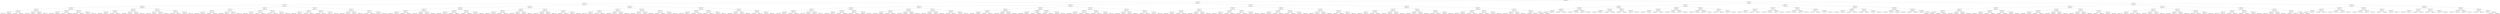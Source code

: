 digraph G{
1296698207 [label="Node{data=[5644, 5644]}"]
1296698207 -> 1874500499
1874500499 [label="Node{data=[3262, 3262]}"]
1874500499 -> 1861713081
1861713081 [label="Node{data=[1878, 1878]}"]
1861713081 -> 1873094900
1873094900 [label="Node{data=[1625, 1625]}"]
1873094900 -> 1923663532
1923663532 [label="Node{data=[1554, 1554]}"]
1923663532 -> 1232448873
1232448873 [label="Node{data=[1062, 1062]}"]
1232448873 -> 473043530
473043530 [label="Node{data=[1054, 1054]}"]
473043530 -> 1519807408
1519807408 [label="Node{data=[1050, 1050]}"]
1519807408 -> 1849641960
1849641960 [label="Node{data=[1048, 1048]}"]
1849641960 -> 172338595
172338595 [label="Node{data=[1047, 1047]}"]
1849641960 -> 115957475
115957475 [label="Node{data=[1049, 1049]}"]
1519807408 -> 1867214437
1867214437 [label="Node{data=[1052, 1052]}"]
1867214437 -> 2067732591
2067732591 [label="Node{data=[1051, 1051]}"]
1867214437 -> 1555077662
1555077662 [label="Node{data=[1053, 1053]}"]
473043530 -> 274909485
274909485 [label="Node{data=[1058, 1058]}"]
274909485 -> 619619586
619619586 [label="Node{data=[1056, 1056]}"]
619619586 -> 655441296
655441296 [label="Node{data=[1055, 1055]}"]
619619586 -> 2141795078
2141795078 [label="Node{data=[1057, 1057]}"]
274909485 -> 2030347903
2030347903 [label="Node{data=[1060, 1060]}"]
2030347903 -> 680778472
680778472 [label="Node{data=[1059, 1059]}"]
2030347903 -> 113287127
113287127 [label="Node{data=[1061, 1061]}"]
1232448873 -> 810007818
810007818 [label="Node{data=[1546, 1546]}"]
810007818 -> 1814876707
1814876707 [label="Node{data=[1066, 1066]}"]
1814876707 -> 1524498900
1524498900 [label="Node{data=[1064, 1064]}"]
1524498900 -> 1482818431
1482818431 [label="Node{data=[1063, 1063]}"]
1524498900 -> 1438665364
1438665364 [label="Node{data=[1065, 1065]}"]
1814876707 -> 1601648581
1601648581 [label="Node{data=[1162, 1162]}"]
1601648581 -> 1972194654
1972194654 [label="Node{data=[1067, 1067]}"]
1601648581 -> 1035780459
1035780459 [label="Node{data=[1164, 1164]}"]
810007818 -> 1786755234
1786755234 [label="Node{data=[1550, 1550]}"]
1786755234 -> 206594871
206594871 [label="Node{data=[1548, 1548]}"]
206594871 -> 329787486
329787486 [label="Node{data=[1547, 1547]}"]
206594871 -> 1220809945
1220809945 [label="Node{data=[1549, 1549]}"]
1786755234 -> 1609109451
1609109451 [label="Node{data=[1552, 1552]}"]
1609109451 -> 1353680602
1353680602 [label="Node{data=[1551, 1551]}"]
1609109451 -> 43494985
43494985 [label="Node{data=[1553, 1553]}"]
1923663532 -> 1788678174
1788678174 [label="Node{data=[1609, 1609]}"]
1788678174 -> 2107497937
2107497937 [label="Node{data=[1562, 1562]}"]
2107497937 -> 1369968110
1369968110 [label="Node{data=[1558, 1558]}"]
1369968110 -> 1861354612
1861354612 [label="Node{data=[1556, 1556]}"]
1861354612 -> 1819141204
1819141204 [label="Node{data=[1555, 1555]}"]
1861354612 -> 2131611485
2131611485 [label="Node{data=[1557, 1557]}"]
1369968110 -> 1859877423
1859877423 [label="Node{data=[1560, 1560]}"]
1859877423 -> 276038180
276038180 [label="Node{data=[1559, 1559]}"]
1859877423 -> 322439994
322439994 [label="Node{data=[1561, 1561]}"]
2107497937 -> 39737639
39737639 [label="Node{data=[1566, 1566]}"]
39737639 -> 937513281
937513281 [label="Node{data=[1564, 1564]}"]
937513281 -> 120848571
120848571 [label="Node{data=[1563, 1563]}"]
937513281 -> 1418115772
1418115772 [label="Node{data=[1565, 1565]}"]
39737639 -> 618747498
618747498 [label="Node{data=[1607, 1607]}"]
618747498 -> 423059694
423059694 [label="Node{data=[1593, 1593]}"]
618747498 -> 1050778283
1050778283 [label="Node{data=[1608, 1608]}"]
1788678174 -> 1595118745
1595118745 [label="Node{data=[1617, 1617]}"]
1595118745 -> 1903155991
1903155991 [label="Node{data=[1613, 1613]}"]
1903155991 -> 1400759748
1400759748 [label="Node{data=[1611, 1611]}"]
1400759748 -> 1631275458
1631275458 [label="Node{data=[1610, 1610]}"]
1400759748 -> 584039968
584039968 [label="Node{data=[1612, 1612]}"]
1903155991 -> 771194381
771194381 [label="Node{data=[1615, 1615]}"]
771194381 -> 295234994
295234994 [label="Node{data=[1614, 1614]}"]
771194381 -> 718717722
718717722 [label="Node{data=[1616, 1616]}"]
1595118745 -> 1966556894
1966556894 [label="Node{data=[1621, 1621]}"]
1966556894 -> 1671842147
1671842147 [label="Node{data=[1619, 1619]}"]
1671842147 -> 897961432
897961432 [label="Node{data=[1618, 1618]}"]
1671842147 -> 701957729
701957729 [label="Node{data=[1620, 1620]}"]
1966556894 -> 1721349171
1721349171 [label="Node{data=[1623, 1623]}"]
1721349171 -> 925172946
925172946 [label="Node{data=[1622, 1622]}"]
1721349171 -> 743826659
743826659 [label="Node{data=[1624, 1624]}"]
1873094900 -> 1025514246
1025514246 [label="Node{data=[1734, 1734]}"]
1025514246 -> 380831933
380831933 [label="Node{data=[1718, 1718]}"]
380831933 -> 162499885
162499885 [label="Node{data=[1679, 1679]}"]
162499885 -> 182325767
182325767 [label="Node{data=[1629, 1629]}"]
182325767 -> 924569713
924569713 [label="Node{data=[1627, 1627]}"]
924569713 -> 971231439
971231439 [label="Node{data=[1626, 1626]}"]
924569713 -> 1288758331
1288758331 [label="Node{data=[1628, 1628]}"]
182325767 -> 920947084
920947084 [label="Node{data=[1631, 1631]}"]
920947084 -> 1595232121
1595232121 [label="Node{data=[1630, 1630]}"]
920947084 -> 2027391484
2027391484 [label="Node{data=[1632, 1632]}"]
162499885 -> 871193569
871193569 [label="Node{data=[1714, 1714]}"]
871193569 -> 559357177
559357177 [label="Node{data=[1712, 1712]}"]
559357177 -> 1422717229
1422717229 [label="Node{data=[1680, 1680]}"]
559357177 -> 269490721
269490721 [label="Node{data=[1713, 1713]}"]
871193569 -> 1232824721
1232824721 [label="Node{data=[1716, 1716]}"]
1232824721 -> 1347556499
1347556499 [label="Node{data=[1715, 1715]}"]
1232824721 -> 1671741997
1671741997 [label="Node{data=[1717, 1717]}"]
380831933 -> 1937050986
1937050986 [label="Node{data=[1726, 1726]}"]
1937050986 -> 1632683380
1632683380 [label="Node{data=[1722, 1722]}"]
1632683380 -> 560374593
560374593 [label="Node{data=[1720, 1720]}"]
560374593 -> 1679210730
1679210730 [label="Node{data=[1719, 1719]}"]
560374593 -> 1062463327
1062463327 [label="Node{data=[1721, 1721]}"]
1632683380 -> 1481633444
1481633444 [label="Node{data=[1724, 1724]}"]
1481633444 -> 1277633095
1277633095 [label="Node{data=[1723, 1723]}"]
1481633444 -> 497484481
497484481 [label="Node{data=[1725, 1725]}"]
1937050986 -> 1039034165
1039034165 [label="Node{data=[1730, 1730]}"]
1039034165 -> 443778274
443778274 [label="Node{data=[1728, 1728]}"]
443778274 -> 1874045169
1874045169 [label="Node{data=[1727, 1727]}"]
443778274 -> 1252462284
1252462284 [label="Node{data=[1729, 1729]}"]
1039034165 -> 79568738
79568738 [label="Node{data=[1732, 1732]}"]
79568738 -> 40685443
40685443 [label="Node{data=[1731, 1731]}"]
79568738 -> 1894390559
1894390559 [label="Node{data=[1733, 1733]}"]
1025514246 -> 38382240
38382240 [label="Node{data=[1787, 1787]}"]
38382240 -> 1987633284
1987633284 [label="Node{data=[1779, 1779]}"]
1987633284 -> 302786847
302786847 [label="Node{data=[1738, 1738]}"]
302786847 -> 840891042
840891042 [label="Node{data=[1736, 1736]}"]
840891042 -> 2102217451
2102217451 [label="Node{data=[1735, 1735]}"]
840891042 -> 1283520774
1283520774 [label="Node{data=[1737, 1737]}"]
302786847 -> 1068987736
1068987736 [label="Node{data=[1756, 1756]}"]
1068987736 -> 2058961894
2058961894 [label="Node{data=[1739, 1739]}"]
1068987736 -> 1840530504
1840530504 [label="Node{data=[1778, 1778]}"]
1987633284 -> 641189937
641189937 [label="Node{data=[1783, 1783]}"]
641189937 -> 573469722
573469722 [label="Node{data=[1781, 1781]}"]
573469722 -> 305706442
305706442 [label="Node{data=[1780, 1780]}"]
573469722 -> 1566647745
1566647745 [label="Node{data=[1782, 1782]}"]
641189937 -> 1158613020
1158613020 [label="Node{data=[1785, 1785]}"]
1158613020 -> 340802051
340802051 [label="Node{data=[1784, 1784]}"]
1158613020 -> 1125206950
1125206950 [label="Node{data=[1786, 1786]}"]
38382240 -> 394932520
394932520 [label="Node{data=[1826, 1826]}"]
394932520 -> 712545325
712545325 [label="Node{data=[1791, 1791]}"]
712545325 -> 1064117059
1064117059 [label="Node{data=[1789, 1789]}"]
1064117059 -> 1986532211
1986532211 [label="Node{data=[1788, 1788]}"]
1064117059 -> 808284135
808284135 [label="Node{data=[1790, 1790]}"]
712545325 -> 1587170355
1587170355 [label="Node{data=[1793, 1793]}"]
1587170355 -> 146475928
146475928 [label="Node{data=[1792, 1792]}"]
1587170355 -> 1048474231
1048474231 [label="Node{data=[1794, 1794]}"]
394932520 -> 1702326280
1702326280 [label="Node{data=[1874, 1874]}"]
1702326280 -> 1761628993
1761628993 [label="Node{data=[1872, 1872]}"]
1761628993 -> 959930930
959930930 [label="Node{data=[1857, 1857]}"]
1761628993 -> 1947681449
1947681449 [label="Node{data=[1873, 1873]}"]
1702326280 -> 708746003
708746003 [label="Node{data=[1876, 1876]}"]
708746003 -> 1095720782
1095720782 [label="Node{data=[1875, 1875]}"]
708746003 -> 1139512231
1139512231 [label="Node{data=[1877, 1877]}"]
1861713081 -> 229086073
229086073 [label="Node{data=[2740, 2740]}"]
229086073 -> 1402959837
1402959837 [label="Node{data=[2027, 2027]}"]
1402959837 -> 1754396623
1754396623 [label="Node{data=[1894, 1894]}"]
1754396623 -> 2012751825
2012751825 [label="Node{data=[1886, 1886]}"]
2012751825 -> 1190481420
1190481420 [label="Node{data=[1882, 1882]}"]
1190481420 -> 1862072464
1862072464 [label="Node{data=[1880, 1880]}"]
1862072464 -> 154424591
154424591 [label="Node{data=[1879, 1879]}"]
1862072464 -> 1061432663
1061432663 [label="Node{data=[1881, 1881]}"]
1190481420 -> 1395491229
1395491229 [label="Node{data=[1884, 1884]}"]
1395491229 -> 1520229136
1520229136 [label="Node{data=[1883, 1883]}"]
1395491229 -> 1898668385
1898668385 [label="Node{data=[1885, 1885]}"]
2012751825 -> 1864094854
1864094854 [label="Node{data=[1890, 1890]}"]
1864094854 -> 1350930833
1350930833 [label="Node{data=[1888, 1888]}"]
1350930833 -> 1820169418
1820169418 [label="Node{data=[1887, 1887]}"]
1350930833 -> 1182257229
1182257229 [label="Node{data=[1889, 1889]}"]
1864094854 -> 2004452321
2004452321 [label="Node{data=[1892, 1892]}"]
2004452321 -> 193760646
193760646 [label="Node{data=[1891, 1891]}"]
2004452321 -> 198677497
198677497 [label="Node{data=[1893, 1893]}"]
1754396623 -> 1943719798
1943719798 [label="Node{data=[1902, 1902]}"]
1943719798 -> 1216818279
1216818279 [label="Node{data=[1898, 1898]}"]
1216818279 -> 654866508
654866508 [label="Node{data=[1896, 1896]}"]
654866508 -> 276262671
276262671 [label="Node{data=[1895, 1895]}"]
654866508 -> 896774920
896774920 [label="Node{data=[1897, 1897]}"]
1216818279 -> 1155945941
1155945941 [label="Node{data=[1900, 1900]}"]
1155945941 -> 541630237
541630237 [label="Node{data=[1899, 1899]}"]
1155945941 -> 200053516
200053516 [label="Node{data=[1901, 1901]}"]
1943719798 -> 590318218
590318218 [label="Node{data=[1906, 1906]}"]
590318218 -> 1435581383
1435581383 [label="Node{data=[1904, 1904]}"]
1435581383 -> 835053087
835053087 [label="Node{data=[1903, 1903]}"]
1435581383 -> 1591633880
1591633880 [label="Node{data=[1905, 1905]}"]
590318218 -> 33213779
33213779 [label="Node{data=[2023, 2023]}"]
33213779 -> 1575584168
1575584168 [label="Node{data=[1912, 1912]}"]
33213779 -> 1124229396
1124229396 [label="Node{data=[2026, 2026]}"]
1402959837 -> 1850682891
1850682891 [label="Node{data=[2042, 2042]}"]
1850682891 -> 956888772
956888772 [label="Node{data=[2035, 2035]}"]
956888772 -> 687723660
687723660 [label="Node{data=[2031, 2031]}"]
687723660 -> 2024217158
2024217158 [label="Node{data=[2029, 2029]}"]
2024217158 -> 1863277615
1863277615 [label="Node{data=[2028, 2028]}"]
2024217158 -> 298789340
298789340 [label="Node{data=[2030, 2030]}"]
687723660 -> 1464915677
1464915677 [label="Node{data=[2033, 2033]}"]
1464915677 -> 392528731
392528731 [label="Node{data=[2032, 2032]}"]
1464915677 -> 35539900
35539900 [label="Node{data=[2034, 2034]}"]
956888772 -> 1786188778
1786188778 [label="Node{data=[2038, 2038]}"]
1786188778 -> 994100807
994100807 [label="Node{data=[2036, 2036]}"]
994100807 -> 324911
324911 [label="Node{data=[2036, 2036]}"]
994100807 -> 1882656056
1882656056 [label="Node{data=[2037, 2037]}"]
1786188778 -> 571324567
571324567 [label="Node{data=[2040, 2040]}"]
571324567 -> 532820079
532820079 [label="Node{data=[2039, 2039]}"]
571324567 -> 952632117
952632117 [label="Node{data=[2041, 2041]}"]
1850682891 -> 1893636057
1893636057 [label="Node{data=[2732, 2732]}"]
1893636057 -> 1062752341
1062752341 [label="Node{data=[2492, 2492]}"]
1062752341 -> 832003737
832003737 [label="Node{data=[2345, 2345]}"]
832003737 -> 1228812853
1228812853 [label="Node{data=[2126, 2126]}"]
832003737 -> 1306137748
1306137748 [label="Node{data=[2363, 2363]}"]
1062752341 -> 821903234
821903234 [label="Node{data=[2535, 2535]}"]
821903234 -> 999677074
999677074 [label="Node{data=[2511, 2511]}"]
821903234 -> 50527823
50527823 [label="Node{data=[2731, 2731]}"]
1893636057 -> 518071311
518071311 [label="Node{data=[2736, 2736]}"]
518071311 -> 1203308926
1203308926 [label="Node{data=[2734, 2734]}"]
1203308926 -> 1390230615
1390230615 [label="Node{data=[2733, 2733]}"]
1203308926 -> 1186545861
1186545861 [label="Node{data=[2735, 2735]}"]
518071311 -> 1366279489
1366279489 [label="Node{data=[2738, 2738]}"]
1366279489 -> 1578292459
1578292459 [label="Node{data=[2737, 2737]}"]
1366279489 -> 1704355066
1704355066 [label="Node{data=[2739, 2739]}"]
229086073 -> 1764077541
1764077541 [label="Node{data=[3018, 3018]}"]
1764077541 -> 1187985997
1187985997 [label="Node{data=[2838, 2838]}"]
1187985997 -> 246549491
246549491 [label="Node{data=[2830, 2830]}"]
246549491 -> 1481973611
1481973611 [label="Node{data=[2815, 2815]}"]
1481973611 -> 483121411
483121411 [label="Node{data=[2742, 2742]}"]
483121411 -> 602510725
602510725 [label="Node{data=[2741, 2741]}"]
483121411 -> 1025175448
1025175448 [label="Node{data=[2743, 2743]}"]
1481973611 -> 1304690967
1304690967 [label="Node{data=[2828, 2828]}"]
1304690967 -> 260426349
260426349 [label="Node{data=[2827, 2827]}"]
1304690967 -> 1622094757
1622094757 [label="Node{data=[2829, 2829]}"]
246549491 -> 170096135
170096135 [label="Node{data=[2834, 2834]}"]
170096135 -> 1736577773
1736577773 [label="Node{data=[2832, 2832]}"]
1736577773 -> 1182104274
1182104274 [label="Node{data=[2831, 2831]}"]
1736577773 -> 1600015266
1600015266 [label="Node{data=[2833, 2833]}"]
170096135 -> 1314688256
1314688256 [label="Node{data=[2836, 2836]}"]
1314688256 -> 968813404
968813404 [label="Node{data=[2835, 2835]}"]
1314688256 -> 1416672595
1416672595 [label="Node{data=[2837, 2837]}"]
1187985997 -> 2036266788
2036266788 [label="Node{data=[2892, 2892]}"]
2036266788 -> 1405112706
1405112706 [label="Node{data=[2842, 2842]}"]
1405112706 -> 493532333
493532333 [label="Node{data=[2840, 2840]}"]
493532333 -> 1289830526
1289830526 [label="Node{data=[2839, 2839]}"]
493532333 -> 1107851537
1107851537 [label="Node{data=[2841, 2841]}"]
1405112706 -> 320175251
320175251 [label="Node{data=[2845, 2845]}"]
320175251 -> 1536322944
1536322944 [label="Node{data=[2843, 2843]}"]
320175251 -> 490091580
490091580 [label="Node{data=[2863, 2863]}"]
2036266788 -> 485951098
485951098 [label="Node{data=[2944, 2944]}"]
485951098 -> 616435859
616435859 [label="Node{data=[2911, 2911]}"]
616435859 -> 1820891113
1820891113 [label="Node{data=[2909, 2909]}"]
616435859 -> 1085528464
1085528464 [label="Node{data=[2926, 2926]}"]
485951098 -> 1691603754
1691603754 [label="Node{data=[3016, 3016]}"]
1691603754 -> 817720747
817720747 [label="Node{data=[2990, 2990]}"]
1691603754 -> 413303690
413303690 [label="Node{data=[3017, 3017]}"]
1764077541 -> 1183032919
1183032919 [label="Node{data=[3188, 3188]}"]
1183032919 -> 1010001710
1010001710 [label="Node{data=[3026, 3026]}"]
1010001710 -> 1731761462
1731761462 [label="Node{data=[3022, 3022]}"]
1731761462 -> 1804268680
1804268680 [label="Node{data=[3020, 3020]}"]
1804268680 -> 811620016
811620016 [label="Node{data=[3019, 3019]}"]
1804268680 -> 390942085
390942085 [label="Node{data=[3021, 3021]}"]
1731761462 -> 880802687
880802687 [label="Node{data=[3024, 3024]}"]
880802687 -> 141391820
141391820 [label="Node{data=[3023, 3023]}"]
880802687 -> 982148519
982148519 [label="Node{data=[3025, 3025]}"]
1010001710 -> 1205220886
1205220886 [label="Node{data=[3056, 3056]}"]
1205220886 -> 205097360
205097360 [label="Node{data=[3028, 3028]}"]
205097360 -> 1862884556
1862884556 [label="Node{data=[3027, 3027]}"]
205097360 -> 105360343
105360343 [label="Node{data=[3032, 3032]}"]
1205220886 -> 1884773263
1884773263 [label="Node{data=[3186, 3186]}"]
1884773263 -> 811743516
811743516 [label="Node{data=[3062, 3062]}"]
1884773263 -> 363396320
363396320 [label="Node{data=[3187, 3187]}"]
1183032919 -> 772465809
772465809 [label="Node{data=[3196, 3196]}"]
772465809 -> 1691044348
1691044348 [label="Node{data=[3192, 3192]}"]
1691044348 -> 1170224800
1170224800 [label="Node{data=[3190, 3190]}"]
1170224800 -> 392011012
392011012 [label="Node{data=[3189, 3189]}"]
1170224800 -> 1846205714
1846205714 [label="Node{data=[3191, 3191]}"]
1691044348 -> 1353776518
1353776518 [label="Node{data=[3194, 3194]}"]
1353776518 -> 335655942
335655942 [label="Node{data=[3193, 3193]}"]
1353776518 -> 1867492927
1867492927 [label="Node{data=[3195, 3195]}"]
772465809 -> 1469385865
1469385865 [label="Node{data=[3200, 3200]}"]
1469385865 -> 2004784
2004784 [label="Node{data=[3198, 3198]}"]
2004784 -> 421962417
421962417 [label="Node{data=[3197, 3197]}"]
2004784 -> 185256444
185256444 [label="Node{data=[3199, 3199]}"]
1469385865 -> 1946451280
1946451280 [label="Node{data=[3260, 3260]}"]
1946451280 -> 14144503
14144503 [label="Node{data=[3201, 3201]}"]
1946451280 -> 751360630
751360630 [label="Node{data=[3261, 3261]}"]
1874500499 -> 1909498682
1909498682 [label="Node{data=[4799, 4799]}"]
1909498682 -> 652848813
652848813 [label="Node{data=[3918, 3918]}"]
652848813 -> 413108716
413108716 [label="Node{data=[3347, 3347]}"]
413108716 -> 1919876067
1919876067 [label="Node{data=[3278, 3278]}"]
1919876067 -> 114515943
114515943 [label="Node{data=[3270, 3270]}"]
114515943 -> 1831081302
1831081302 [label="Node{data=[3266, 3266]}"]
1831081302 -> 152056311
152056311 [label="Node{data=[3264, 3264]}"]
152056311 -> 203711189
203711189 [label="Node{data=[3263, 3263]}"]
152056311 -> 269760721
269760721 [label="Node{data=[3265, 3265]}"]
1831081302 -> 1565983008
1565983008 [label="Node{data=[3268, 3268]}"]
1565983008 -> 1430265076
1430265076 [label="Node{data=[3267, 3267]}"]
1565983008 -> 2061368899
2061368899 [label="Node{data=[3269, 3269]}"]
114515943 -> 1262392185
1262392185 [label="Node{data=[3274, 3274]}"]
1262392185 -> 780518719
780518719 [label="Node{data=[3272, 3272]}"]
780518719 -> 2079837095
2079837095 [label="Node{data=[3271, 3271]}"]
780518719 -> 1850543484
1850543484 [label="Node{data=[3273, 3273]}"]
1262392185 -> 1364717207
1364717207 [label="Node{data=[3276, 3276]}"]
1364717207 -> 1367045567
1367045567 [label="Node{data=[3275, 3275]}"]
1364717207 -> 336869060
336869060 [label="Node{data=[3277, 3277]}"]
1919876067 -> 313851863
313851863 [label="Node{data=[3286, 3286]}"]
313851863 -> 2088343616
2088343616 [label="Node{data=[3282, 3282]}"]
2088343616 -> 1990577405
1990577405 [label="Node{data=[3280, 3280]}"]
1990577405 -> 1135769339
1135769339 [label="Node{data=[3279, 3279]}"]
1990577405 -> 1993171741
1993171741 [label="Node{data=[3281, 3281]}"]
2088343616 -> 1187405340
1187405340 [label="Node{data=[3284, 3284]}"]
1187405340 -> 509390877
509390877 [label="Node{data=[3283, 3283]}"]
1187405340 -> 1309218947
1309218947 [label="Node{data=[3285, 3285]}"]
313851863 -> 1396789204
1396789204 [label="Node{data=[3343, 3343]}"]
1396789204 -> 654564638
654564638 [label="Node{data=[3341, 3341]}"]
654564638 -> 1545883067
1545883067 [label="Node{data=[3313, 3313]}"]
654564638 -> 1525648316
1525648316 [label="Node{data=[3342, 3342]}"]
1396789204 -> 50942170
50942170 [label="Node{data=[3345, 3345]}"]
50942170 -> 979076744
979076744 [label="Node{data=[3344, 3344]}"]
50942170 -> 1147952621
1147952621 [label="Node{data=[3346, 3346]}"]
413108716 -> 1660456119
1660456119 [label="Node{data=[3363, 3363]}"]
1660456119 -> 733908914
733908914 [label="Node{data=[3355, 3355]}"]
733908914 -> 1295463307
1295463307 [label="Node{data=[3351, 3351]}"]
1295463307 -> 1804766453
1804766453 [label="Node{data=[3349, 3349]}"]
1804766453 -> 1302931460
1302931460 [label="Node{data=[3348, 3348]}"]
1804766453 -> 305523996
305523996 [label="Node{data=[3350, 3350]}"]
1295463307 -> 1718239162
1718239162 [label="Node{data=[3353, 3353]}"]
1718239162 -> 425779878
425779878 [label="Node{data=[3352, 3352]}"]
1718239162 -> 487395462
487395462 [label="Node{data=[3354, 3354]}"]
733908914 -> 544031542
544031542 [label="Node{data=[3359, 3359]}"]
544031542 -> 399327086
399327086 [label="Node{data=[3357, 3357]}"]
399327086 -> 153524963
153524963 [label="Node{data=[3356, 3356]}"]
399327086 -> 2094670433
2094670433 [label="Node{data=[3358, 3358]}"]
544031542 -> 920959551
920959551 [label="Node{data=[3361, 3361]}"]
920959551 -> 1219286466
1219286466 [label="Node{data=[3360, 3360]}"]
920959551 -> 1977663414
1977663414 [label="Node{data=[3362, 3362]}"]
1660456119 -> 1476678209
1476678209 [label="Node{data=[3371, 3371]}"]
1476678209 -> 1268919868
1268919868 [label="Node{data=[3367, 3367]}"]
1268919868 -> 1695477839
1695477839 [label="Node{data=[3365, 3365]}"]
1695477839 -> 358870615
358870615 [label="Node{data=[3364, 3364]}"]
1695477839 -> 1871651040
1871651040 [label="Node{data=[3366, 3366]}"]
1268919868 -> 897986787
897986787 [label="Node{data=[3369, 3369]}"]
897986787 -> 655893140
655893140 [label="Node{data=[3368, 3368]}"]
897986787 -> 755200374
755200374 [label="Node{data=[3370, 3370]}"]
1476678209 -> 1000197142
1000197142 [label="Node{data=[3375, 3375]}"]
1000197142 -> 1058599598
1058599598 [label="Node{data=[3373, 3373]}"]
1058599598 -> 1500674907
1500674907 [label="Node{data=[3372, 3372]}"]
1058599598 -> 1867266498
1867266498 [label="Node{data=[3374, 3374]}"]
1000197142 -> 988063041
988063041 [label="Node{data=[3697, 3697]}"]
988063041 -> 1116847409
1116847409 [label="Node{data=[3376, 3376]}"]
988063041 -> 150191771
150191771 [label="Node{data=[3802, 3802]}"]
652848813 -> 117376110
117376110 [label="Node{data=[3968, 3968]}"]
117376110 -> 430860125
430860125 [label="Node{data=[3952, 3952]}"]
430860125 -> 1444493676
1444493676 [label="Node{data=[3944, 3944]}"]
1444493676 -> 1124815442
1124815442 [label="Node{data=[3940, 3940]}"]
1124815442 -> 1026159145
1026159145 [label="Node{data=[3938, 3938]}"]
1026159145 -> 1465384542
1465384542 [label="Node{data=[3937, 3937]}"]
1026159145 -> 1209696129
1209696129 [label="Node{data=[3939, 3939]}"]
1124815442 -> 1369062674
1369062674 [label="Node{data=[3942, 3942]}"]
1369062674 -> 600843698
600843698 [label="Node{data=[3941, 3941]}"]
1369062674 -> 1268615832
1268615832 [label="Node{data=[3943, 3943]}"]
1444493676 -> 1348469277
1348469277 [label="Node{data=[3948, 3948]}"]
1348469277 -> 1343408046
1343408046 [label="Node{data=[3946, 3946]}"]
1343408046 -> 1917687211
1917687211 [label="Node{data=[3945, 3945]}"]
1343408046 -> 1436751920
1436751920 [label="Node{data=[3947, 3947]}"]
1348469277 -> 84117619
84117619 [label="Node{data=[3950, 3950]}"]
84117619 -> 1131020490
1131020490 [label="Node{data=[3949, 3949]}"]
84117619 -> 1569994177
1569994177 [label="Node{data=[3951, 3951]}"]
430860125 -> 280745179
280745179 [label="Node{data=[3960, 3960]}"]
280745179 -> 157456047
157456047 [label="Node{data=[3956, 3956]}"]
157456047 -> 446540569
446540569 [label="Node{data=[3954, 3954]}"]
446540569 -> 1725677494
1725677494 [label="Node{data=[3953, 3953]}"]
446540569 -> 680047290
680047290 [label="Node{data=[3955, 3955]}"]
157456047 -> 893558506
893558506 [label="Node{data=[3958, 3958]}"]
893558506 -> 1123036728
1123036728 [label="Node{data=[3957, 3957]}"]
893558506 -> 2045583327
2045583327 [label="Node{data=[3959, 3959]}"]
280745179 -> 337477434
337477434 [label="Node{data=[3964, 3964]}"]
337477434 -> 889783965
889783965 [label="Node{data=[3962, 3962]}"]
889783965 -> 1993048042
1993048042 [label="Node{data=[3961, 3961]}"]
889783965 -> 1732875531
1732875531 [label="Node{data=[3963, 3963]}"]
337477434 -> 408081015
408081015 [label="Node{data=[3966, 3966]}"]
408081015 -> 1704071694
1704071694 [label="Node{data=[3965, 3965]}"]
408081015 -> 1208681849
1208681849 [label="Node{data=[3967, 3967]}"]
117376110 -> 1673605310
1673605310 [label="Node{data=[4238, 4238]}"]
1673605310 -> 1829668827
1829668827 [label="Node{data=[3976, 3976]}"]
1829668827 -> 419035670
419035670 [label="Node{data=[3972, 3972]}"]
419035670 -> 139007165
139007165 [label="Node{data=[3970, 3970]}"]
139007165 -> 1659339210
1659339210 [label="Node{data=[3969, 3969]}"]
139007165 -> 2068767250
2068767250 [label="Node{data=[3971, 3971]}"]
419035670 -> 749772327
749772327 [label="Node{data=[3974, 3974]}"]
749772327 -> 1822198768
1822198768 [label="Node{data=[3973, 3973]}"]
749772327 -> 841723512
841723512 [label="Node{data=[3975, 3975]}"]
1829668827 -> 1056543837
1056543837 [label="Node{data=[4202, 4202]}"]
1056543837 -> 370177027
370177027 [label="Node{data=[4034, 4034]}"]
370177027 -> 517713466
517713466 [label="Node{data=[3983, 3983]}"]
370177027 -> 1902939127
1902939127 [label="Node{data=[4176, 4176]}"]
1056543837 -> 63283963
63283963 [label="Node{data=[4236, 4236]}"]
63283963 -> 375418604
375418604 [label="Node{data=[4203, 4203]}"]
63283963 -> 1435084900
1435084900 [label="Node{data=[4237, 4237]}"]
1673605310 -> 1085256209
1085256209 [label="Node{data=[4246, 4246]}"]
1085256209 -> 1859322501
1859322501 [label="Node{data=[4242, 4242]}"]
1859322501 -> 2068911805
2068911805 [label="Node{data=[4240, 4240]}"]
2068911805 -> 1661160251
1661160251 [label="Node{data=[4239, 4239]}"]
2068911805 -> 1585529456
1585529456 [label="Node{data=[4241, 4241]}"]
1859322501 -> 682669071
682669071 [label="Node{data=[4244, 4244]}"]
682669071 -> 1529326426
1529326426 [label="Node{data=[4243, 4243]}"]
682669071 -> 570714518
570714518 [label="Node{data=[4245, 4245]}"]
1085256209 -> 1984052580
1984052580 [label="Node{data=[4795, 4795]}"]
1984052580 -> 1543503727
1543503727 [label="Node{data=[4248, 4248]}"]
1543503727 -> 1038414385
1038414385 [label="Node{data=[4247, 4247]}"]
1543503727 -> 1017996482
1017996482 [label="Node{data=[4776, 4776]}"]
1984052580 -> 1541658414
1541658414 [label="Node{data=[4797, 4797]}"]
1541658414 -> 2135117754
2135117754 [label="Node{data=[4796, 4796]}"]
1541658414 -> 1697402649
1697402649 [label="Node{data=[4798, 4798]}"]
1909498682 -> 854637578
854637578 [label="Node{data=[4915, 4915]}"]
854637578 -> 2003781597
2003781597 [label="Node{data=[4883, 4883]}"]
2003781597 -> 305461269
305461269 [label="Node{data=[4815, 4815]}"]
305461269 -> 359086541
359086541 [label="Node{data=[4807, 4807]}"]
359086541 -> 583063431
583063431 [label="Node{data=[4803, 4803]}"]
583063431 -> 790375853
790375853 [label="Node{data=[4801, 4801]}"]
790375853 -> 450731019
450731019 [label="Node{data=[4800, 4800]}"]
790375853 -> 920156108
920156108 [label="Node{data=[4802, 4802]}"]
583063431 -> 310436479
310436479 [label="Node{data=[4805, 4805]}"]
310436479 -> 1556075719
1556075719 [label="Node{data=[4804, 4804]}"]
310436479 -> 720643743
720643743 [label="Node{data=[4806, 4806]}"]
359086541 -> 1600606746
1600606746 [label="Node{data=[4811, 4811]}"]
1600606746 -> 1256308883
1256308883 [label="Node{data=[4809, 4809]}"]
1256308883 -> 1750740196
1750740196 [label="Node{data=[4808, 4808]}"]
1256308883 -> 1662074798
1662074798 [label="Node{data=[4810, 4810]}"]
1600606746 -> 100882004
100882004 [label="Node{data=[4813, 4813]}"]
100882004 -> 1109584735
1109584735 [label="Node{data=[4812, 4812]}"]
100882004 -> 2074526451
2074526451 [label="Node{data=[4814, 4814]}"]
305461269 -> 287338086
287338086 [label="Node{data=[4875, 4875]}"]
287338086 -> 227355616
227355616 [label="Node{data=[4819, 4819]}"]
227355616 -> 1478508829
1478508829 [label="Node{data=[4817, 4817]}"]
1478508829 -> 366784944
366784944 [label="Node{data=[4816, 4816]}"]
1478508829 -> 127774259
127774259 [label="Node{data=[4818, 4818]}"]
227355616 -> 1663780619
1663780619 [label="Node{data=[4821, 4821]}"]
1663780619 -> 970578650
970578650 [label="Node{data=[4820, 4820]}"]
1663780619 -> 1241038176
1241038176 [label="Node{data=[4822, 4822]}"]
287338086 -> 595488346
595488346 [label="Node{data=[4879, 4879]}"]
595488346 -> 450127393
450127393 [label="Node{data=[4877, 4877]}"]
450127393 -> 1831628971
1831628971 [label="Node{data=[4876, 4876]}"]
450127393 -> 1639175123
1639175123 [label="Node{data=[4878, 4878]}"]
595488346 -> 829390081
829390081 [label="Node{data=[4881, 4881]}"]
829390081 -> 146010211
146010211 [label="Node{data=[4880, 4880]}"]
829390081 -> 102002934
102002934 [label="Node{data=[4882, 4882]}"]
2003781597 -> 2034636460
2034636460 [label="Node{data=[4899, 4899]}"]
2034636460 -> 864807920
864807920 [label="Node{data=[4891, 4891]}"]
864807920 -> 606876938
606876938 [label="Node{data=[4887, 4887]}"]
606876938 -> 18510521
18510521 [label="Node{data=[4885, 4885]}"]
18510521 -> 1218508608
1218508608 [label="Node{data=[4884, 4884]}"]
18510521 -> 605569487
605569487 [label="Node{data=[4886, 4886]}"]
606876938 -> 1633264675
1633264675 [label="Node{data=[4889, 4889]}"]
1633264675 -> 855936267
855936267 [label="Node{data=[4888, 4888]}"]
1633264675 -> 2085709532
2085709532 [label="Node{data=[4890, 4890]}"]
864807920 -> 446776992
446776992 [label="Node{data=[4895, 4895]}"]
446776992 -> 922063211
922063211 [label="Node{data=[4893, 4893]}"]
922063211 -> 562970219
562970219 [label="Node{data=[4892, 4892]}"]
922063211 -> 1444858624
1444858624 [label="Node{data=[4894, 4894]}"]
446776992 -> 1176113957
1176113957 [label="Node{data=[4897, 4897]}"]
1176113957 -> 1551809604
1551809604 [label="Node{data=[4896, 4896]}"]
1176113957 -> 215203014
215203014 [label="Node{data=[4898, 4898]}"]
2034636460 -> 741683351
741683351 [label="Node{data=[4907, 4907]}"]
741683351 -> 983604495
983604495 [label="Node{data=[4903, 4903]}"]
983604495 -> 320178819
320178819 [label="Node{data=[4901, 4901]}"]
320178819 -> 45162923
45162923 [label="Node{data=[4900, 4900]}"]
320178819 -> 117774562
117774562 [label="Node{data=[4902, 4902]}"]
983604495 -> 972273128
972273128 [label="Node{data=[4905, 4905]}"]
972273128 -> 109932999
109932999 [label="Node{data=[4904, 4904]}"]
972273128 -> 230335684
230335684 [label="Node{data=[4906, 4906]}"]
741683351 -> 576155545
576155545 [label="Node{data=[4911, 4911]}"]
576155545 -> 103793358
103793358 [label="Node{data=[4909, 4909]}"]
103793358 -> 1807845509
1807845509 [label="Node{data=[4908, 4908]}"]
103793358 -> 864390589
864390589 [label="Node{data=[4910, 4910]}"]
576155545 -> 708249587
708249587 [label="Node{data=[4913, 4913]}"]
708249587 -> 1383504329
1383504329 [label="Node{data=[4912, 4912]}"]
708249587 -> 890545826
890545826 [label="Node{data=[4914, 4914]}"]
854637578 -> 719531480
719531480 [label="Node{data=[5035, 5035]}"]
719531480 -> 955891688
955891688 [label="Node{data=[4991, 4991]}"]
955891688 -> 1579667951
1579667951 [label="Node{data=[4984, 4984]}"]
1579667951 -> 1318473023
1318473023 [label="Node{data=[4919, 4919]}"]
1318473023 -> 2099786968
2099786968 [label="Node{data=[4917, 4917]}"]
2099786968 -> 148623978
148623978 [label="Node{data=[4916, 4916]}"]
2099786968 -> 1746129463
1746129463 [label="Node{data=[4918, 4918]}"]
1318473023 -> 345019839
345019839 [label="Node{data=[4948, 4948]}"]
345019839 -> 681766145
681766145 [label="Node{data=[4938, 4938]}"]
345019839 -> 2117874429
2117874429 [label="Node{data=[4983, 4983]}"]
1579667951 -> 138990951
138990951 [label="Node{data=[4987, 4987]}"]
138990951 -> 417699004
417699004 [label="Node{data=[4985, 4985]}"]
417699004 -> 663795780
663795780 [label="Node{data=[4985, 4985]}"]
417699004 -> 950328721
950328721 [label="Node{data=[4986, 4986]}"]
138990951 -> 1988744207
1988744207 [label="Node{data=[4989, 4989]}"]
1988744207 -> 1123941910
1123941910 [label="Node{data=[4988, 4988]}"]
1988744207 -> 1619864725
1619864725 [label="Node{data=[4990, 4990]}"]
955891688 -> 2128293184
2128293184 [label="Node{data=[5027, 5027]}"]
2128293184 -> 1179301688
1179301688 [label="Node{data=[4995, 4995]}"]
1179301688 -> 1802173609
1802173609 [label="Node{data=[4993, 4993]}"]
1802173609 -> 1644862677
1644862677 [label="Node{data=[4992, 4992]}"]
1802173609 -> 1167858937
1167858937 [label="Node{data=[4994, 4994]}"]
1179301688 -> 1450999813
1450999813 [label="Node{data=[5025, 5025]}"]
1450999813 -> 1791992279
1791992279 [label="Node{data=[4996, 4996]}"]
1450999813 -> 1553294447
1553294447 [label="Node{data=[5026, 5026]}"]
2128293184 -> 2043396304
2043396304 [label="Node{data=[5031, 5031]}"]
2043396304 -> 1267014468
1267014468 [label="Node{data=[5029, 5029]}"]
1267014468 -> 1557383930
1557383930 [label="Node{data=[5028, 5028]}"]
1267014468 -> 731020051
731020051 [label="Node{data=[5030, 5030]}"]
2043396304 -> 209253361
209253361 [label="Node{data=[5033, 5033]}"]
209253361 -> 1866765825
1866765825 [label="Node{data=[5032, 5032]}"]
209253361 -> 763495689
763495689 [label="Node{data=[5034, 5034]}"]
719531480 -> 359704905
359704905 [label="Node{data=[5138, 5138]}"]
359704905 -> 1583097709
1583097709 [label="Node{data=[5130, 5130]}"]
1583097709 -> 367216185
367216185 [label="Node{data=[5085, 5085]}"]
367216185 -> 678732737
678732737 [label="Node{data=[5037, 5037]}"]
678732737 -> 945716583
945716583 [label="Node{data=[5036, 5036]}"]
678732737 -> 126243406
126243406 [label="Node{data=[5038, 5038]}"]
367216185 -> 140189193
140189193 [label="Node{data=[5128, 5128]}"]
140189193 -> 96259688
96259688 [label="Node{data=[5102, 5102]}"]
140189193 -> 1321352957
1321352957 [label="Node{data=[5129, 5129]}"]
1583097709 -> 2070090057
2070090057 [label="Node{data=[5134, 5134]}"]
2070090057 -> 731439994
731439994 [label="Node{data=[5132, 5132]}"]
731439994 -> 1219799023
1219799023 [label="Node{data=[5131, 5131]}"]
731439994 -> 392060370
392060370 [label="Node{data=[5133, 5133]}"]
2070090057 -> 1960111913
1960111913 [label="Node{data=[5136, 5136]}"]
1960111913 -> 414929402
414929402 [label="Node{data=[5135, 5135]}"]
1960111913 -> 1969034973
1969034973 [label="Node{data=[5137, 5137]}"]
359704905 -> 268989801
268989801 [label="Node{data=[5146, 5146]}"]
268989801 -> 1131838950
1131838950 [label="Node{data=[5142, 5142]}"]
1131838950 -> 16830707
16830707 [label="Node{data=[5140, 5140]}"]
16830707 -> 485938672
485938672 [label="Node{data=[5139, 5139]}"]
16830707 -> 1325815866
1325815866 [label="Node{data=[5141, 5141]}"]
1131838950 -> 1072665969
1072665969 [label="Node{data=[5144, 5144]}"]
1072665969 -> 955206967
955206967 [label="Node{data=[5143, 5143]}"]
1072665969 -> 312231567
312231567 [label="Node{data=[5145, 5145]}"]
268989801 -> 1873152878
1873152878 [label="Node{data=[5641, 5641]}"]
1873152878 -> 740380662
740380662 [label="Node{data=[5637, 5637]}"]
740380662 -> 1860516272
1860516272 [label="Node{data=[5464, 5464]}"]
740380662 -> 515744477
515744477 [label="Node{data=[5640, 5640]}"]
1873152878 -> 1100953375
1100953375 [label="Node{data=[5643, 5643]}"]
1100953375 -> 1743232549
1743232549 [label="Node{data=[5642, 5642]}"]
1100953375 -> 545784784
545784784 [label="Node{data=[5644, 5644]}"]
1296698207 -> 1397810774
1397810774 [label="Node{data=[5907, 5907]}"]
1397810774 -> 1808729324
1808729324 [label="Node{data=[5709, 5709]}"]
1808729324 -> 813873414
813873414 [label="Node{data=[5677, 5677]}"]
813873414 -> 1349827141
1349827141 [label="Node{data=[5652, 5652]}"]
1349827141 -> 79860811
79860811 [label="Node{data=[5648, 5648]}"]
79860811 -> 398006363
398006363 [label="Node{data=[5646, 5646]}"]
398006363 -> 844548387
844548387 [label="Node{data=[5645, 5645]}"]
844548387 -> 1199963070
1199963070 [label="Node{data=[5645, 5645]}"]
844548387 -> 1475698633
1475698633 [label="Node{data=[5646, 5646]}"]
398006363 -> 147975852
147975852 [label="Node{data=[5647, 5647]}"]
147975852 -> 206184772
206184772 [label="Node{data=[5647, 5647]}"]
147975852 -> 1685742456
1685742456 [label="Node{data=[5648, 5648]}"]
79860811 -> 428630825
428630825 [label="Node{data=[5650, 5650]}"]
428630825 -> 514804282
514804282 [label="Node{data=[5649, 5649]}"]
514804282 -> 1127356586
1127356586 [label="Node{data=[5649, 5649]}"]
514804282 -> 1952764439
1952764439 [label="Node{data=[5650, 5650]}"]
428630825 -> 244015769
244015769 [label="Node{data=[5651, 5651]}"]
244015769 -> 1787889640
1787889640 [label="Node{data=[5651, 5651]}"]
244015769 -> 968205656
968205656 [label="Node{data=[5652, 5652]}"]
1349827141 -> 1796422675
1796422675 [label="Node{data=[5656, 5656]}"]
1796422675 -> 1054409794
1054409794 [label="Node{data=[5654, 5654]}"]
1054409794 -> 1544940086
1544940086 [label="Node{data=[5653, 5653]}"]
1544940086 -> 1209932681
1209932681 [label="Node{data=[5653, 5653]}"]
1544940086 -> 975131965
975131965 [label="Node{data=[5654, 5654]}"]
1054409794 -> 1276296488
1276296488 [label="Node{data=[5655, 5655]}"]
1276296488 -> 1067825862
1067825862 [label="Node{data=[5655, 5655]}"]
1276296488 -> 123677928
123677928 [label="Node{data=[5656, 5656]}"]
1796422675 -> 1193879427
1193879427 [label="Node{data=[5673, 5673]}"]
1193879427 -> 512440755
512440755 [label="Node{data=[5671, 5671]}"]
512440755 -> 216716078
216716078 [label="Node{data=[5657, 5657]}"]
512440755 -> 1915524663
1915524663 [label="Node{data=[5672, 5672]}"]
1193879427 -> 2092413646
2092413646 [label="Node{data=[5675, 5675]}"]
2092413646 -> 993413706
993413706 [label="Node{data=[5674, 5674]}"]
2092413646 -> 1637850529
1637850529 [label="Node{data=[5676, 5676]}"]
813873414 -> 1997812363
1997812363 [label="Node{data=[5693, 5693]}"]
1997812363 -> 913624933
913624933 [label="Node{data=[5685, 5685]}"]
913624933 -> 1067034619
1067034619 [label="Node{data=[5681, 5681]}"]
1067034619 -> 586565436
586565436 [label="Node{data=[5679, 5679]}"]
586565436 -> 1948297603
1948297603 [label="Node{data=[5678, 5678]}"]
586565436 -> 1681870725
1681870725 [label="Node{data=[5680, 5680]}"]
1067034619 -> 376150662
376150662 [label="Node{data=[5683, 5683]}"]
376150662 -> 104128720
104128720 [label="Node{data=[5682, 5682]}"]
376150662 -> 1999191332
1999191332 [label="Node{data=[5684, 5684]}"]
913624933 -> 1777604387
1777604387 [label="Node{data=[5689, 5689]}"]
1777604387 -> 595664689
595664689 [label="Node{data=[5687, 5687]}"]
595664689 -> 34753009
34753009 [label="Node{data=[5686, 5686]}"]
595664689 -> 1022133386
1022133386 [label="Node{data=[5688, 5688]}"]
1777604387 -> 1978192187
1978192187 [label="Node{data=[5691, 5691]}"]
1978192187 -> 1589321760
1589321760 [label="Node{data=[5690, 5690]}"]
1978192187 -> 1324787655
1324787655 [label="Node{data=[5692, 5692]}"]
1997812363 -> 384213575
384213575 [label="Node{data=[5701, 5701]}"]
384213575 -> 624216233
624216233 [label="Node{data=[5697, 5697]}"]
624216233 -> 579421711
579421711 [label="Node{data=[5695, 5695]}"]
579421711 -> 1496974598
1496974598 [label="Node{data=[5694, 5694]}"]
579421711 -> 2062381308
2062381308 [label="Node{data=[5696, 5696]}"]
624216233 -> 2040503944
2040503944 [label="Node{data=[5699, 5699]}"]
2040503944 -> 298714762
298714762 [label="Node{data=[5698, 5698]}"]
2040503944 -> 416621440
416621440 [label="Node{data=[5700, 5700]}"]
384213575 -> 154065654
154065654 [label="Node{data=[5705, 5705]}"]
154065654 -> 205553285
205553285 [label="Node{data=[5703, 5703]}"]
205553285 -> 1843119057
1843119057 [label="Node{data=[5702, 5702]}"]
205553285 -> 1554199753
1554199753 [label="Node{data=[5704, 5704]}"]
154065654 -> 598060225
598060225 [label="Node{data=[5707, 5707]}"]
598060225 -> 748575334
748575334 [label="Node{data=[5706, 5706]}"]
598060225 -> 526963055
526963055 [label="Node{data=[5708, 5708]}"]
1808729324 -> 1512614711
1512614711 [label="Node{data=[5784, 5784]}"]
1512614711 -> 1415956247
1415956247 [label="Node{data=[5725, 5725]}"]
1415956247 -> 183958167
183958167 [label="Node{data=[5717, 5717]}"]
183958167 -> 1397534991
1397534991 [label="Node{data=[5713, 5713]}"]
1397534991 -> 1277352258
1277352258 [label="Node{data=[5711, 5711]}"]
1277352258 -> 914748078
914748078 [label="Node{data=[5710, 5710]}"]
1277352258 -> 186287275
186287275 [label="Node{data=[5712, 5712]}"]
1397534991 -> 1038649358
1038649358 [label="Node{data=[5715, 5715]}"]
1038649358 -> 1733996088
1733996088 [label="Node{data=[5714, 5714]}"]
1038649358 -> 2127769855
2127769855 [label="Node{data=[5716, 5716]}"]
183958167 -> 557042770
557042770 [label="Node{data=[5721, 5721]}"]
557042770 -> 1491245186
1491245186 [label="Node{data=[5719, 5719]}"]
1491245186 -> 1786500808
1786500808 [label="Node{data=[5718, 5718]}"]
1491245186 -> 222844848
222844848 [label="Node{data=[5720, 5720]}"]
557042770 -> 849758999
849758999 [label="Node{data=[5723, 5723]}"]
849758999 -> 2127356745
2127356745 [label="Node{data=[5722, 5722]}"]
849758999 -> 1245034446
1245034446 [label="Node{data=[5724, 5724]}"]
1415956247 -> 84909295
84909295 [label="Node{data=[5776, 5776]}"]
84909295 -> 99713450
99713450 [label="Node{data=[5729, 5729]}"]
99713450 -> 473885942
473885942 [label="Node{data=[5727, 5727]}"]
473885942 -> 2069017464
2069017464 [label="Node{data=[5726, 5726]}"]
473885942 -> 37990425
37990425 [label="Node{data=[5728, 5728]}"]
99713450 -> 196513066
196513066 [label="Node{data=[5759, 5759]}"]
196513066 -> 1619302902
1619302902 [label="Node{data=[5739, 5739]}"]
196513066 -> 245579757
245579757 [label="Node{data=[5775, 5775]}"]
84909295 -> 301958488
301958488 [label="Node{data=[5780, 5780]}"]
301958488 -> 773821840
773821840 [label="Node{data=[5778, 5778]}"]
773821840 -> 1787880076
1787880076 [label="Node{data=[5777, 5777]}"]
773821840 -> 2111562852
2111562852 [label="Node{data=[5779, 5779]}"]
301958488 -> 274955202
274955202 [label="Node{data=[5782, 5782]}"]
274955202 -> 1115873099
1115873099 [label="Node{data=[5781, 5781]}"]
274955202 -> 803983637
803983637 [label="Node{data=[5783, 5783]}"]
1512614711 -> 229767240
229767240 [label="Node{data=[5834, 5834]}"]
229767240 -> 101134167
101134167 [label="Node{data=[5792, 5792]}"]
101134167 -> 1378603099
1378603099 [label="Node{data=[5788, 5788]}"]
1378603099 -> 599375986
599375986 [label="Node{data=[5786, 5786]}"]
599375986 -> 558374901
558374901 [label="Node{data=[5785, 5785]}"]
599375986 -> 504033564
504033564 [label="Node{data=[5787, 5787]}"]
1378603099 -> 313480078
313480078 [label="Node{data=[5790, 5790]}"]
313480078 -> 2138618873
2138618873 [label="Node{data=[5789, 5789]}"]
313480078 -> 514765908
514765908 [label="Node{data=[5791, 5791]}"]
101134167 -> 1466246284
1466246284 [label="Node{data=[5796, 5796]}"]
1466246284 -> 1061043917
1061043917 [label="Node{data=[5794, 5794]}"]
1061043917 -> 86240672
86240672 [label="Node{data=[5793, 5793]}"]
1061043917 -> 1850008900
1850008900 [label="Node{data=[5795, 5795]}"]
1466246284 -> 276561220
276561220 [label="Node{data=[5798, 5798]}"]
276561220 -> 1585279440
1585279440 [label="Node{data=[5797, 5797]}"]
276561220 -> 1151981906
1151981906 [label="Node{data=[5799, 5799]}"]
229767240 -> 219048518
219048518 [label="Node{data=[5899, 5899]}"]
219048518 -> 1120937854
1120937854 [label="Node{data=[5895, 5895]}"]
1120937854 -> 2006330629
2006330629 [label="Node{data=[5893, 5893]}"]
2006330629 -> 2105481708
2105481708 [label="Node{data=[5892, 5892]}"]
2006330629 -> 56430687
56430687 [label="Node{data=[5894, 5894]}"]
1120937854 -> 1081420957
1081420957 [label="Node{data=[5897, 5897]}"]
1081420957 -> 114151315
114151315 [label="Node{data=[5896, 5896]}"]
1081420957 -> 66590431
66590431 [label="Node{data=[5898, 5898]}"]
219048518 -> 1758208279
1758208279 [label="Node{data=[5903, 5903]}"]
1758208279 -> 28633431
28633431 [label="Node{data=[5901, 5901]}"]
28633431 -> 1777147813
1777147813 [label="Node{data=[5900, 5900]}"]
28633431 -> 710980265
710980265 [label="Node{data=[5902, 5902]}"]
1758208279 -> 590215787
590215787 [label="Node{data=[5905, 5905]}"]
590215787 -> 99963144
99963144 [label="Node{data=[5904, 5904]}"]
590215787 -> 82081316
82081316 [label="Node{data=[5906, 5906]}"]
1397810774 -> 733903339
733903339 [label="Node{data=[7694, 7694]}"]
733903339 -> 1728852053
1728852053 [label="Node{data=[7299, 7299]}"]
1728852053 -> 1222525101
1222525101 [label="Node{data=[5961, 5961]}"]
1222525101 -> 1873562308
1873562308 [label="Node{data=[5923, 5923]}"]
1873562308 -> 931469307
931469307 [label="Node{data=[5915, 5915]}"]
931469307 -> 831326150
831326150 [label="Node{data=[5911, 5911]}"]
831326150 -> 200073842
200073842 [label="Node{data=[5909, 5909]}"]
200073842 -> 102462369
102462369 [label="Node{data=[5908, 5908]}"]
200073842 -> 423528022
423528022 [label="Node{data=[5910, 5910]}"]
831326150 -> 1079247232
1079247232 [label="Node{data=[5913, 5913]}"]
1079247232 -> 751277194
751277194 [label="Node{data=[5912, 5912]}"]
1079247232 -> 1906080968
1906080968 [label="Node{data=[5914, 5914]}"]
931469307 -> 477972635
477972635 [label="Node{data=[5919, 5919]}"]
477972635 -> 2084897429
2084897429 [label="Node{data=[5917, 5917]}"]
2084897429 -> 1823914579
1823914579 [label="Node{data=[5916, 5916]}"]
2084897429 -> 2120151345
2120151345 [label="Node{data=[5918, 5918]}"]
477972635 -> 135350257
135350257 [label="Node{data=[5921, 5921]}"]
135350257 -> 1553247692
1553247692 [label="Node{data=[5920, 5920]}"]
135350257 -> 86630447
86630447 [label="Node{data=[5922, 5922]}"]
1873562308 -> 217538242
217538242 [label="Node{data=[5950, 5950]}"]
217538242 -> 249278050
249278050 [label="Node{data=[5946, 5946]}"]
249278050 -> 2010679480
2010679480 [label="Node{data=[5936, 5936]}"]
2010679480 -> 1027225332
1027225332 [label="Node{data=[5924, 5924]}"]
2010679480 -> 185429727
185429727 [label="Node{data=[5945, 5945]}"]
249278050 -> 1492543842
1492543842 [label="Node{data=[5948, 5948]}"]
1492543842 -> 1809360780
1809360780 [label="Node{data=[5947, 5947]}"]
1492543842 -> 121221525
121221525 [label="Node{data=[5949, 5949]}"]
217538242 -> 1738693691
1738693691 [label="Node{data=[5954, 5954]}"]
1738693691 -> 208962772
208962772 [label="Node{data=[5952, 5952]}"]
208962772 -> 574535185
574535185 [label="Node{data=[5951, 5951]}"]
208962772 -> 1749098202
1749098202 [label="Node{data=[5953, 5953]}"]
1738693691 -> 502776941
502776941 [label="Node{data=[5956, 5956]}"]
502776941 -> 898478371
898478371 [label="Node{data=[5955, 5955]}"]
502776941 -> 1658062781
1658062781 [label="Node{data=[5957, 5957]}"]
1222525101 -> 42164979
42164979 [label="Node{data=[6043, 6043]}"]
42164979 -> 569645666
569645666 [label="Node{data=[6035, 6035]}"]
569645666 -> 2041095126
2041095126 [label="Node{data=[6031, 6031]}"]
2041095126 -> 990100145
990100145 [label="Node{data=[5998, 5998]}"]
990100145 -> 579781592
579781592 [label="Node{data=[5993, 5993]}"]
990100145 -> 598276833
598276833 [label="Node{data=[6030, 6030]}"]
2041095126 -> 530729809
530729809 [label="Node{data=[6033, 6033]}"]
530729809 -> 970107942
970107942 [label="Node{data=[6032, 6032]}"]
530729809 -> 1838557383
1838557383 [label="Node{data=[6034, 6034]}"]
569645666 -> 151890022
151890022 [label="Node{data=[6039, 6039]}"]
151890022 -> 83395285
83395285 [label="Node{data=[6037, 6037]}"]
83395285 -> 677887472
677887472 [label="Node{data=[6036, 6036]}"]
83395285 -> 1953196075
1953196075 [label="Node{data=[6038, 6038]}"]
151890022 -> 281129048
281129048 [label="Node{data=[6041, 6041]}"]
281129048 -> 1349478079
1349478079 [label="Node{data=[6040, 6040]}"]
281129048 -> 1165150591
1165150591 [label="Node{data=[6042, 6042]}"]
42164979 -> 1786239946
1786239946 [label="Node{data=[6082, 6082]}"]
1786239946 -> 2007623084
2007623084 [label="Node{data=[6047, 6047]}"]
2007623084 -> 1549287288
1549287288 [label="Node{data=[6045, 6045]}"]
1549287288 -> 263339197
263339197 [label="Node{data=[6044, 6044]}"]
1549287288 -> 1540296458
1540296458 [label="Node{data=[6046, 6046]}"]
2007623084 -> 1676871002
1676871002 [label="Node{data=[6049, 6049]}"]
1676871002 -> 2127381923
2127381923 [label="Node{data=[6048, 6048]}"]
1676871002 -> 1619314963
1619314963 [label="Node{data=[6065, 6065]}"]
1786239946 -> 1125133654
1125133654 [label="Node{data=[6166, 6166]}"]
1125133654 -> 951200187
951200187 [label="Node{data=[6122, 6122]}"]
951200187 -> 742822739
742822739 [label="Node{data=[6106, 6106]}"]
951200187 -> 1791757209
1791757209 [label="Node{data=[6137, 6137]}"]
1125133654 -> 678748427
678748427 [label="Node{data=[7297, 7297]}"]
678748427 -> 19069519
19069519 [label="Node{data=[6198, 6198]}"]
678748427 -> 434515251
434515251 [label="Node{data=[7298, 7298]}"]
1728852053 -> 326925653
326925653 [label="Node{data=[7644, 7644]}"]
326925653 -> 470792840
470792840 [label="Node{data=[7472, 7472]}"]
470792840 -> 183094212
183094212 [label="Node{data=[7464, 7464]}"]
183094212 -> 575598623
575598623 [label="Node{data=[7460, 7460]}"]
575598623 -> 1378400214
1378400214 [label="Node{data=[7458, 7458]}"]
1378400214 -> 865242337
865242337 [label="Node{data=[7457, 7457]}"]
1378400214 -> 2002896572
2002896572 [label="Node{data=[7459, 7459]}"]
575598623 -> 586817095
586817095 [label="Node{data=[7462, 7462]}"]
586817095 -> 905681865
905681865 [label="Node{data=[7461, 7461]}"]
586817095 -> 304737299
304737299 [label="Node{data=[7463, 7463]}"]
183094212 -> 1803853004
1803853004 [label="Node{data=[7468, 7468]}"]
1803853004 -> 436121565
436121565 [label="Node{data=[7466, 7466]}"]
436121565 -> 1882344184
1882344184 [label="Node{data=[7465, 7465]}"]
436121565 -> 757496217
757496217 [label="Node{data=[7467, 7467]}"]
1803853004 -> 1653334541
1653334541 [label="Node{data=[7470, 7470]}"]
1653334541 -> 241646022
241646022 [label="Node{data=[7469, 7469]}"]
1653334541 -> 1826670456
1826670456 [label="Node{data=[7471, 7471]}"]
470792840 -> 1913950668
1913950668 [label="Node{data=[7636, 7636]}"]
1913950668 -> 1328713225
1328713225 [label="Node{data=[7632, 7632]}"]
1328713225 -> 2016163616
2016163616 [label="Node{data=[7630, 7630]}"]
2016163616 -> 312337498
312337498 [label="Node{data=[7629, 7629]}"]
2016163616 -> 1154583860
1154583860 [label="Node{data=[7631, 7631]}"]
1328713225 -> 533205345
533205345 [label="Node{data=[7634, 7634]}"]
533205345 -> 105160847
105160847 [label="Node{data=[7633, 7633]}"]
533205345 -> 2064005929
2064005929 [label="Node{data=[7635, 7635]}"]
1913950668 -> 871801168
871801168 [label="Node{data=[7640, 7640]}"]
871801168 -> 1818950998
1818950998 [label="Node{data=[7638, 7638]}"]
1818950998 -> 1334409356
1334409356 [label="Node{data=[7637, 7637]}"]
1818950998 -> 85777703
85777703 [label="Node{data=[7639, 7639]}"]
871801168 -> 57016565
57016565 [label="Node{data=[7642, 7642]}"]
57016565 -> 945675650
945675650 [label="Node{data=[7641, 7641]}"]
57016565 -> 1007980317
1007980317 [label="Node{data=[7643, 7643]}"]
326925653 -> 1594005597
1594005597 [label="Node{data=[7660, 7660]}"]
1594005597 -> 1825589984
1825589984 [label="Node{data=[7652, 7652]}"]
1825589984 -> 985086773
985086773 [label="Node{data=[7648, 7648]}"]
985086773 -> 574826265
574826265 [label="Node{data=[7646, 7646]}"]
574826265 -> 1766364028
1766364028 [label="Node{data=[7645, 7645]}"]
574826265 -> 119620607
119620607 [label="Node{data=[7647, 7647]}"]
985086773 -> 72138429
72138429 [label="Node{data=[7650, 7650]}"]
72138429 -> 1057761986
1057761986 [label="Node{data=[7649, 7649]}"]
72138429 -> 309497132
309497132 [label="Node{data=[7651, 7651]}"]
1825589984 -> 524360230
524360230 [label="Node{data=[7656, 7656]}"]
524360230 -> 2124015141
2124015141 [label="Node{data=[7654, 7654]}"]
2124015141 -> 547199246
547199246 [label="Node{data=[7653, 7653]}"]
2124015141 -> 645954524
645954524 [label="Node{data=[7655, 7655]}"]
524360230 -> 830985472
830985472 [label="Node{data=[7658, 7658]}"]
830985472 -> 2012635
2012635 [label="Node{data=[7657, 7657]}"]
830985472 -> 1275529535
1275529535 [label="Node{data=[7659, 7659]}"]
1594005597 -> 1778173432
1778173432 [label="Node{data=[7686, 7686]}"]
1778173432 -> 1725702674
1725702674 [label="Node{data=[7664, 7664]}"]
1725702674 -> 328852351
328852351 [label="Node{data=[7662, 7662]}"]
328852351 -> 1738759874
1738759874 [label="Node{data=[7661, 7661]}"]
328852351 -> 1753187531
1753187531 [label="Node{data=[7663, 7663]}"]
1725702674 -> 1874130788
1874130788 [label="Node{data=[7684, 7684]}"]
1874130788 -> 870999030
870999030 [label="Node{data=[7665, 7665]}"]
1874130788 -> 1321364999
1321364999 [label="Node{data=[7685, 7685]}"]
1778173432 -> 1510994632
1510994632 [label="Node{data=[7690, 7690]}"]
1510994632 -> 315105594
315105594 [label="Node{data=[7688, 7688]}"]
315105594 -> 1927091526
1927091526 [label="Node{data=[7687, 7687]}"]
315105594 -> 800259916
800259916 [label="Node{data=[7689, 7689]}"]
1510994632 -> 168739264
168739264 [label="Node{data=[7692, 7692]}"]
168739264 -> 1495064650
1495064650 [label="Node{data=[7691, 7691]}"]
168739264 -> 1139915018
1139915018 [label="Node{data=[7693, 7693]}"]
733903339 -> 2072082087
2072082087 [label="Node{data=[7838, 7838]}"]
2072082087 -> 125675734
125675734 [label="Node{data=[7822, 7822]}"]
125675734 -> 970786499
970786499 [label="Node{data=[7702, 7702]}"]
970786499 -> 2007679259
2007679259 [label="Node{data=[7698, 7698]}"]
2007679259 -> 124691719
124691719 [label="Node{data=[7696, 7696]}"]
124691719 -> 1841268260
1841268260 [label="Node{data=[7695, 7695]}"]
124691719 -> 1006988878
1006988878 [label="Node{data=[7697, 7697]}"]
2007679259 -> 486982348
486982348 [label="Node{data=[7700, 7700]}"]
486982348 -> 1865554678
1865554678 [label="Node{data=[7699, 7699]}"]
486982348 -> 2125283218
2125283218 [label="Node{data=[7701, 7701]}"]
970786499 -> 1766676759
1766676759 [label="Node{data=[7818, 7818]}"]
1766676759 -> 1115092560
1115092560 [label="Node{data=[7816, 7816]}"]
1115092560 -> 1030529346
1030529346 [label="Node{data=[7703, 7703]}"]
1115092560 -> 707418322
707418322 [label="Node{data=[7817, 7817]}"]
1766676759 -> 690764129
690764129 [label="Node{data=[7820, 7820]}"]
690764129 -> 1553833570
1553833570 [label="Node{data=[7819, 7819]}"]
690764129 -> 77812226
77812226 [label="Node{data=[7821, 7821]}"]
125675734 -> 2084005516
2084005516 [label="Node{data=[7830, 7830]}"]
2084005516 -> 874032986
874032986 [label="Node{data=[7826, 7826]}"]
874032986 -> 71715125
71715125 [label="Node{data=[7824, 7824]}"]
71715125 -> 451623165
451623165 [label="Node{data=[7823, 7823]}"]
71715125 -> 1571761706
1571761706 [label="Node{data=[7825, 7825]}"]
874032986 -> 742140090
742140090 [label="Node{data=[7828, 7828]}"]
742140090 -> 436585449
436585449 [label="Node{data=[7827, 7827]}"]
742140090 -> 1508523140
1508523140 [label="Node{data=[7829, 7829]}"]
2084005516 -> 2106623981
2106623981 [label="Node{data=[7834, 7834]}"]
2106623981 -> 807667997
807667997 [label="Node{data=[7832, 7832]}"]
807667997 -> 67800699
67800699 [label="Node{data=[7831, 7831]}"]
807667997 -> 210537570
210537570 [label="Node{data=[7833, 7833]}"]
2106623981 -> 1977273841
1977273841 [label="Node{data=[7836, 7836]}"]
1977273841 -> 1697013430
1697013430 [label="Node{data=[7835, 7835]}"]
1977273841 -> 898596159
898596159 [label="Node{data=[7837, 7837]}"]
2072082087 -> 1560811632
1560811632 [label="Node{data=[7854, 7854]}"]
1560811632 -> 2124346213
2124346213 [label="Node{data=[7846, 7846]}"]
2124346213 -> 689623534
689623534 [label="Node{data=[7842, 7842]}"]
689623534 -> 1739728759
1739728759 [label="Node{data=[7840, 7840]}"]
1739728759 -> 2061793385
2061793385 [label="Node{data=[7839, 7839]}"]
1739728759 -> 1944631691
1944631691 [label="Node{data=[7841, 7841]}"]
689623534 -> 201495481
201495481 [label="Node{data=[7844, 7844]}"]
201495481 -> 2055050449
2055050449 [label="Node{data=[7843, 7843]}"]
201495481 -> 595823815
595823815 [label="Node{data=[7845, 7845]}"]
2124346213 -> 353459677
353459677 [label="Node{data=[7850, 7850]}"]
353459677 -> 219585437
219585437 [label="Node{data=[7848, 7848]}"]
219585437 -> 458968562
458968562 [label="Node{data=[7847, 7847]}"]
219585437 -> 604053482
604053482 [label="Node{data=[7849, 7849]}"]
353459677 -> 996229378
996229378 [label="Node{data=[7852, 7852]}"]
996229378 -> 43188096
43188096 [label="Node{data=[7851, 7851]}"]
996229378 -> 1130829565
1130829565 [label="Node{data=[7853, 7853]}"]
1560811632 -> 1865793332
1865793332 [label="Node{data=[7862, 7862]}"]
1865793332 -> 1584237185
1584237185 [label="Node{data=[7858, 7858]}"]
1584237185 -> 1268125747
1268125747 [label="Node{data=[7856, 7856]}"]
1268125747 -> 817702722
817702722 [label="Node{data=[7855, 7855]}"]
1268125747 -> 1924395646
1924395646 [label="Node{data=[7857, 7857]}"]
1584237185 -> 1085822763
1085822763 [label="Node{data=[7860, 7860]}"]
1085822763 -> 1003802759
1003802759 [label="Node{data=[7859, 7859]}"]
1085822763 -> 1653241736
1653241736 [label="Node{data=[7861, 7861]}"]
1865793332 -> 264722853
264722853 [label="Node{data=[7866, 7866]}"]
264722853 -> 230971001
230971001 [label="Node{data=[7864, 7864]}"]
230971001 -> 277475246
277475246 [label="Node{data=[7863, 7863]}"]
230971001 -> 563014656
563014656 [label="Node{data=[7865, 7865]}"]
264722853 -> 347182053
347182053 [label="Node{data=[7922, 7922]}"]
347182053 -> 1005156500
1005156500 [label="Node{data=[7867, 7867]}"]
347182053 -> 1682052312
1682052312 [label="Node{data=[9324, 9324]}"]
1682052312 -> 855251644
855251644 [label="Node{data=[7981, 7981]}"]
1682052312 -> 709659069
709659069 [label="Node{data=[9659, 9659]}"]
}